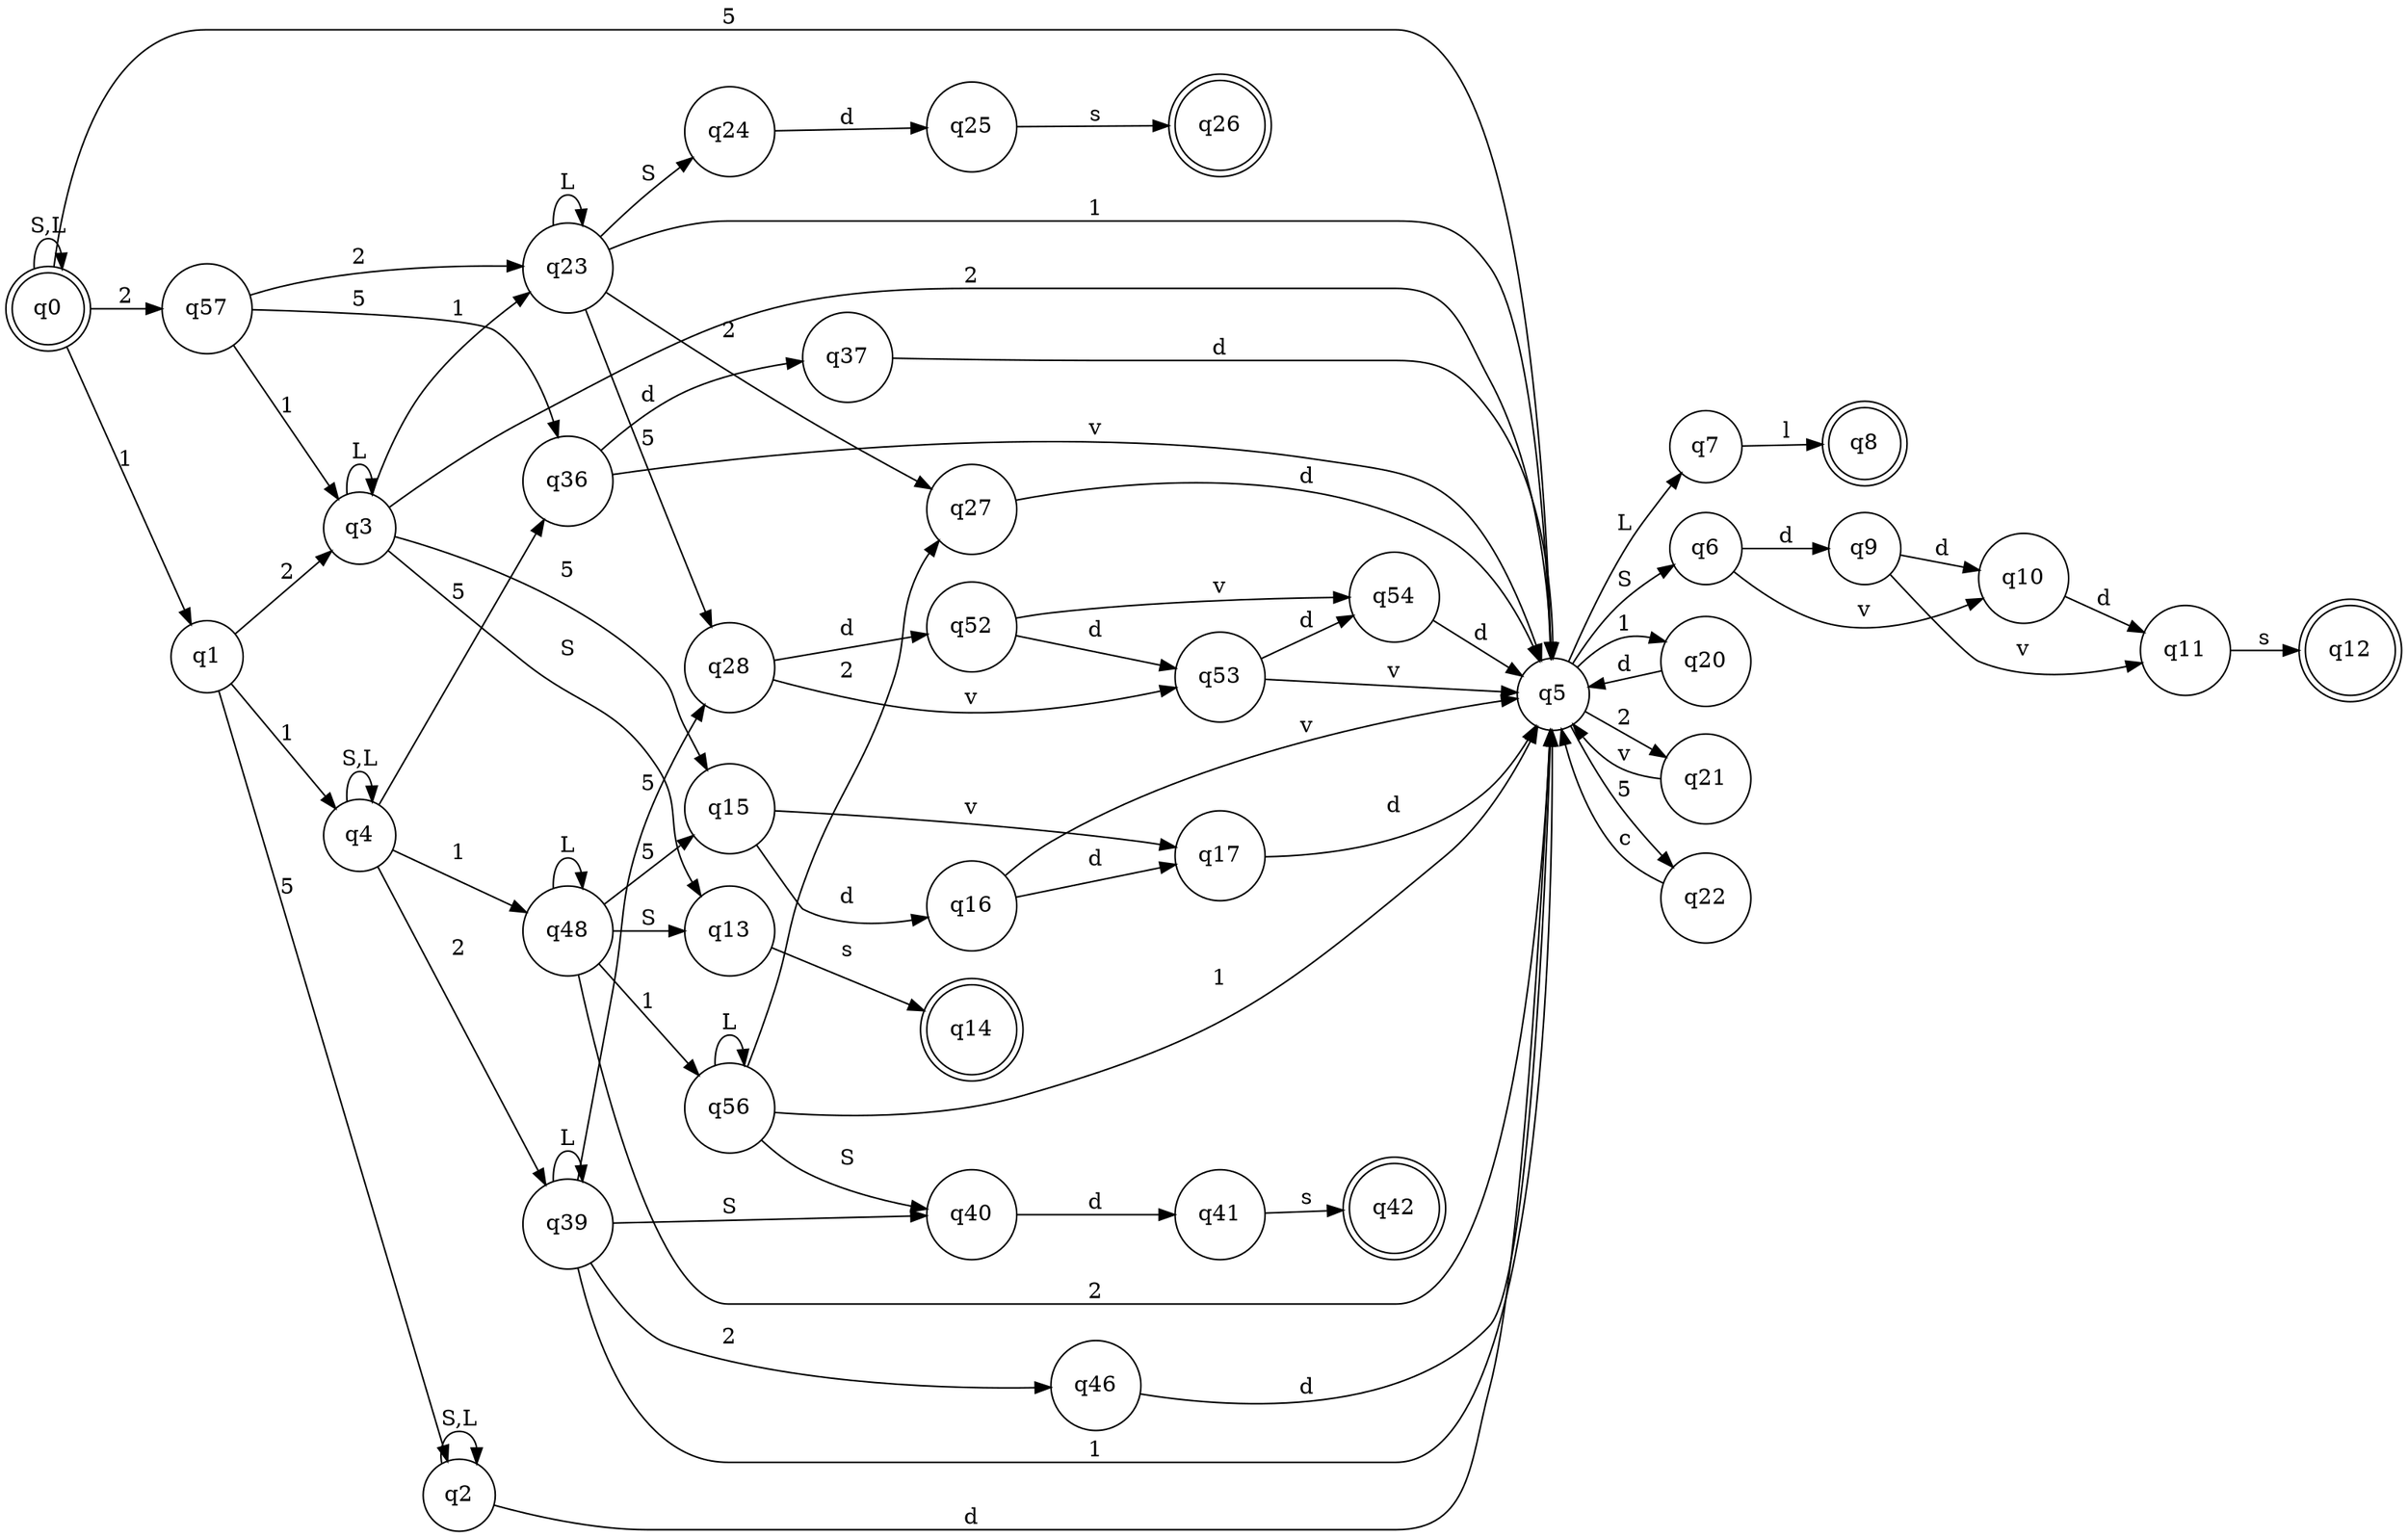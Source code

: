 digraph G {
    rankdir=LR
    node [shape = circle]

    #état initial
    q0 [shape = doublecircle]
    
    #états finaux
    q8 [shape = doublecircle]
    q12 [shape = doublecircle]
    q14 [shape = doublecircle]
    q26 [shape = doublecircle]
    q42 [shape = doublecircle]

    #on commence par 50
    q0 -> q5 [label="5"]

    #on commence par 20
    q0 -> q57 [label="2"]
    q57 -> q36 [label="5"]
    q57 -> q23 [label="2"]
    q57 -> q3 [label="1"]

    #on commence par 10 cts
    q0 -> q0 [label="S,L"]
    q0 -> q1 [label="1"]

    #on a 10 cts et on rajoute 10, 20 ou 50 cts
    q1 -> q2 [label="5"]
    q1 -> q3 [label="2"]
    q1 -> q4 [label="1"]

    q2 -> q2 [label="S,L"]
    #on est à 60 cts donc on rend 10
    q2 -> q5 [label="d"]
    #on est à 50 et commande long
    q5 -> q7 [label="L"]
    q7 -> q8 [label="l"]
    #on est à 50 et commande short avec rendu monnaie
    q5 -> q6 [label="S"]
    q6 -> q9 [label="d"]
    q6 -> q10 [label="v"]
    q9 -> q10 [label="d"]
    q10 -> q11 [label="d"]
    q9 -> q11 [label="v"]
    q11 -> q12 [label="s"]

    #on est à 30 cts
    q3 -> q3 [label="L"]
    #commande short
    q3 -> q13 [label="S"]
    q13 -> q14 [label="s"]
    #on est à 80, rendu monnaie
    q3 -> q15 [label="5"]
    q15 -> q16 [label="d"]
    q16 -> q17 [label="d"]
    q17 -> q5 [label="d"]
    q15 -> q17 [label="v"]
    q16 -> q5 [label="v"]


    q3 -> q5 [label="2"]
    #quand on est à 50 cts et que le client rajoute de l'argent on lui rend directement sa pièce
    q5 -> q20 [label="1"]
    q20 -> q5 [label="d"]
    q5 -> q21 [label="2"]
    q21 -> q5 [label="v"]
    q5 -> q22 [label="5"]
    q22 -> q5 [label="c"]

    #on est à 30 cts
    q3 -> q23 [label="1"]
    #on est à 40 cts, commande short et rend monnaie
    q23 -> q24 [label="S"]
    q24 -> q25 [label="d"]
    q25 -> q26 [label="s"]
    #commande long impossible
    q23 -> q23 [label="L"]
    #rendre la pièce si 20 ou 50
    q23 -> q27 [label="2"]
    q27 -> q5 [label="d"]
    q23 -> q28 [label="5"]
    q28 -> q52 [label="d"]
    q52 -> q53 [label="d"]
    q53 -> q54 [label="d"]
    q54 -> q5 [label="d"]
    q28 -> q53 [label="v"]
    q52 -> q54 [label="v"]
    q53 -> q5 [label="v"]
    #ajout 10, on est à 50
    q23 -> q5 [label="1"]

    #on est à 20 cts
    q4 -> q4 [label="S,L"]
    # on est a 70, rendu monnaie et commande
    q4 -> q36 [label="5"]
    q36 -> q37 [label="d"]
    q37 -> q5 [label="d"]
    q36 -> q5 [label="v"]
    #on est a 40
    q4 -> q39 [label="2"]
    q39 -> q40 [label="S"]
    q40 -> q41 [label="d"]
    q41 -> q42 [label="s"]
    q39 -> q39 [label="L"]
    #on est à 50 et commande
    q39 -> q5 [label="1"]
    q39 -> q46 [label="2"]
    q46 -> q5 [label="d"]
    q39 -> q28 [label="5"]


    #on est à 20 cts
    q4 -> q48 [label="1"]
    q48 -> q13 [label="S"]
    #on est a 30
    q48 -> q48 [label="L"]
    q48 -> q15 [label="5"]
    q48 -> q5 [label="2"]
    q48 -> q56 [label="1"]

    q56 -> q5 [label="1"]
    q56 -> q27 [label="2"]
    q56 -> q40 [label="S"]
    q56 -> q56 [label="L"]

}
